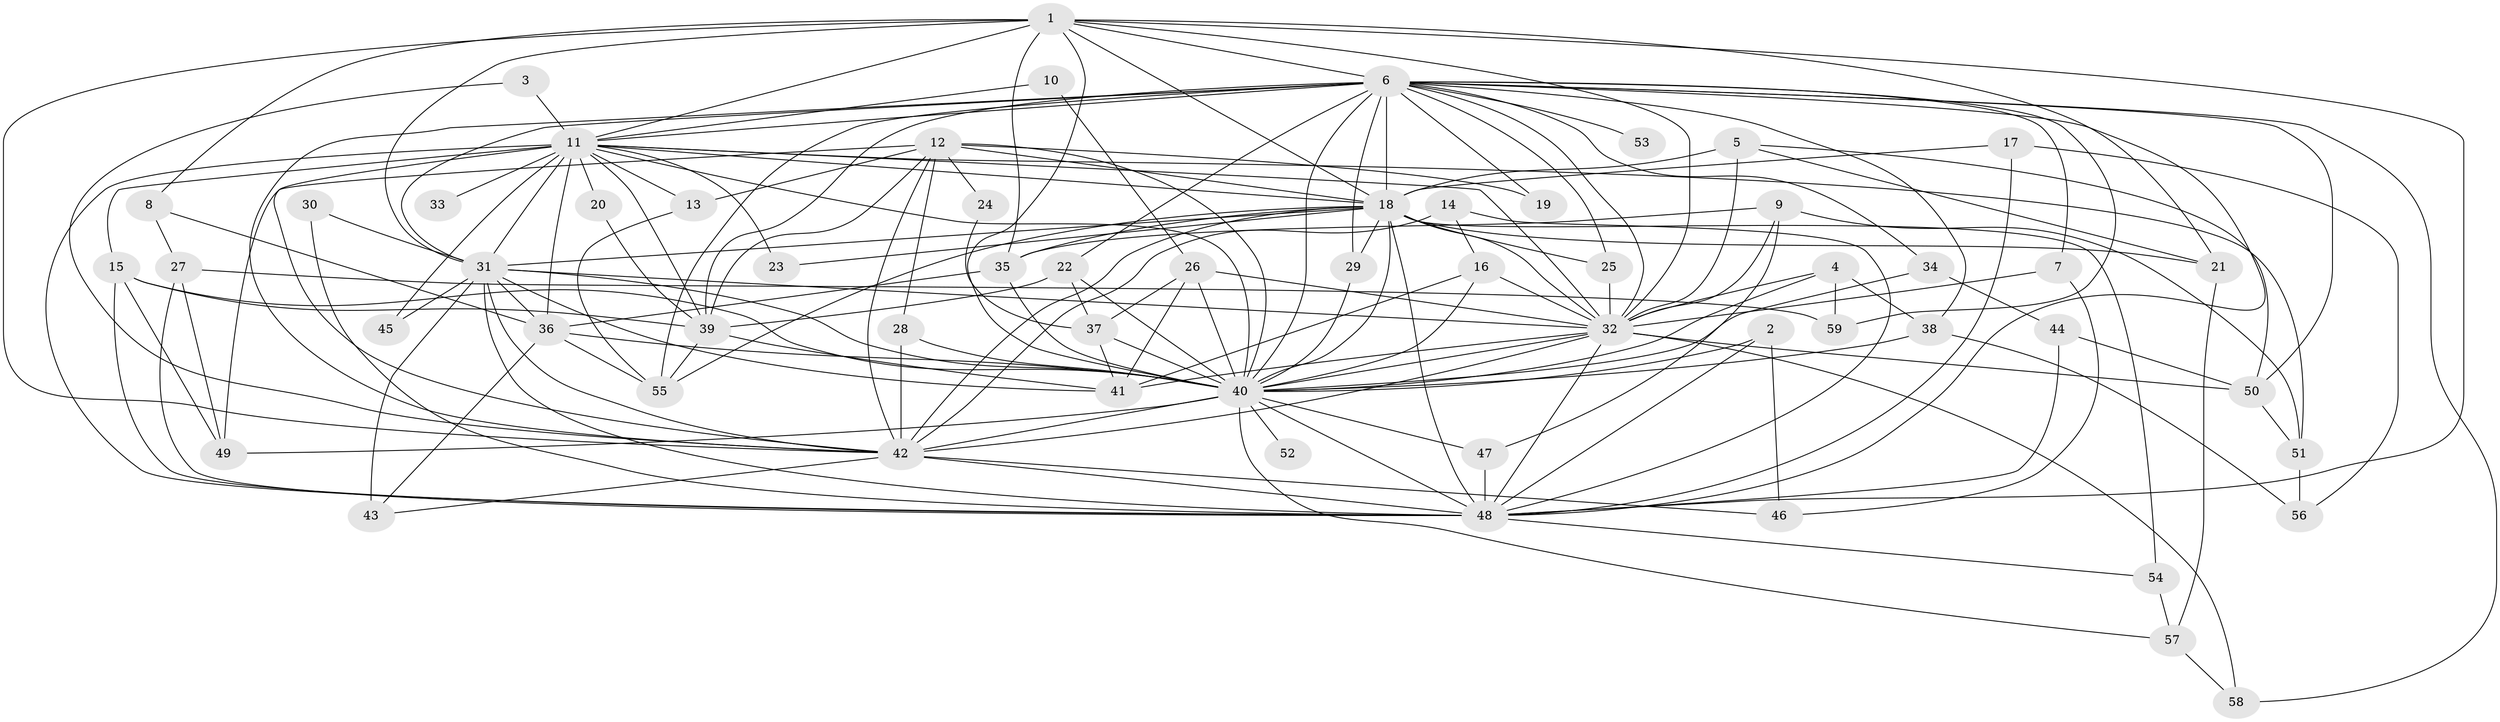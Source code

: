 // original degree distribution, {23: 0.01694915254237288, 31: 0.00847457627118644, 22: 0.00847457627118644, 24: 0.00847457627118644, 21: 0.01694915254237288, 11: 0.00847457627118644, 13: 0.00847457627118644, 25: 0.00847457627118644, 2: 0.5169491525423728, 3: 0.1864406779661017, 6: 0.01694915254237288, 5: 0.03389830508474576, 4: 0.13559322033898305, 7: 0.00847457627118644, 9: 0.00847457627118644, 8: 0.00847457627118644}
// Generated by graph-tools (version 1.1) at 2025/01/03/09/25 03:01:20]
// undirected, 59 vertices, 167 edges
graph export_dot {
graph [start="1"]
  node [color=gray90,style=filled];
  1;
  2;
  3;
  4;
  5;
  6;
  7;
  8;
  9;
  10;
  11;
  12;
  13;
  14;
  15;
  16;
  17;
  18;
  19;
  20;
  21;
  22;
  23;
  24;
  25;
  26;
  27;
  28;
  29;
  30;
  31;
  32;
  33;
  34;
  35;
  36;
  37;
  38;
  39;
  40;
  41;
  42;
  43;
  44;
  45;
  46;
  47;
  48;
  49;
  50;
  51;
  52;
  53;
  54;
  55;
  56;
  57;
  58;
  59;
  1 -- 6 [weight=2.0];
  1 -- 8 [weight=1.0];
  1 -- 11 [weight=2.0];
  1 -- 18 [weight=2.0];
  1 -- 21 [weight=1.0];
  1 -- 31 [weight=4.0];
  1 -- 32 [weight=2.0];
  1 -- 35 [weight=1.0];
  1 -- 40 [weight=2.0];
  1 -- 42 [weight=3.0];
  1 -- 48 [weight=2.0];
  2 -- 40 [weight=1.0];
  2 -- 46 [weight=1.0];
  2 -- 48 [weight=1.0];
  3 -- 11 [weight=1.0];
  3 -- 42 [weight=1.0];
  4 -- 32 [weight=1.0];
  4 -- 38 [weight=1.0];
  4 -- 40 [weight=1.0];
  4 -- 59 [weight=1.0];
  5 -- 18 [weight=2.0];
  5 -- 21 [weight=1.0];
  5 -- 32 [weight=1.0];
  5 -- 50 [weight=1.0];
  6 -- 7 [weight=1.0];
  6 -- 11 [weight=1.0];
  6 -- 18 [weight=1.0];
  6 -- 19 [weight=1.0];
  6 -- 22 [weight=1.0];
  6 -- 25 [weight=1.0];
  6 -- 29 [weight=1.0];
  6 -- 31 [weight=2.0];
  6 -- 32 [weight=1.0];
  6 -- 34 [weight=1.0];
  6 -- 38 [weight=1.0];
  6 -- 39 [weight=1.0];
  6 -- 40 [weight=1.0];
  6 -- 42 [weight=1.0];
  6 -- 48 [weight=1.0];
  6 -- 50 [weight=1.0];
  6 -- 53 [weight=1.0];
  6 -- 55 [weight=1.0];
  6 -- 58 [weight=1.0];
  6 -- 59 [weight=1.0];
  7 -- 32 [weight=1.0];
  7 -- 46 [weight=1.0];
  8 -- 27 [weight=1.0];
  8 -- 36 [weight=1.0];
  9 -- 32 [weight=1.0];
  9 -- 35 [weight=1.0];
  9 -- 47 [weight=1.0];
  9 -- 51 [weight=1.0];
  10 -- 11 [weight=1.0];
  10 -- 26 [weight=1.0];
  11 -- 13 [weight=1.0];
  11 -- 15 [weight=1.0];
  11 -- 18 [weight=1.0];
  11 -- 20 [weight=1.0];
  11 -- 23 [weight=1.0];
  11 -- 31 [weight=3.0];
  11 -- 32 [weight=1.0];
  11 -- 33 [weight=1.0];
  11 -- 36 [weight=1.0];
  11 -- 39 [weight=1.0];
  11 -- 40 [weight=1.0];
  11 -- 42 [weight=1.0];
  11 -- 45 [weight=3.0];
  11 -- 48 [weight=1.0];
  11 -- 51 [weight=1.0];
  12 -- 13 [weight=1.0];
  12 -- 18 [weight=1.0];
  12 -- 19 [weight=1.0];
  12 -- 24 [weight=1.0];
  12 -- 28 [weight=1.0];
  12 -- 39 [weight=1.0];
  12 -- 40 [weight=1.0];
  12 -- 42 [weight=1.0];
  12 -- 49 [weight=1.0];
  13 -- 55 [weight=1.0];
  14 -- 16 [weight=1.0];
  14 -- 42 [weight=1.0];
  14 -- 48 [weight=1.0];
  15 -- 39 [weight=1.0];
  15 -- 40 [weight=1.0];
  15 -- 48 [weight=2.0];
  15 -- 49 [weight=1.0];
  16 -- 32 [weight=1.0];
  16 -- 40 [weight=1.0];
  16 -- 41 [weight=1.0];
  17 -- 18 [weight=1.0];
  17 -- 48 [weight=2.0];
  17 -- 56 [weight=1.0];
  18 -- 21 [weight=1.0];
  18 -- 23 [weight=1.0];
  18 -- 25 [weight=1.0];
  18 -- 29 [weight=1.0];
  18 -- 31 [weight=2.0];
  18 -- 32 [weight=1.0];
  18 -- 35 [weight=1.0];
  18 -- 40 [weight=1.0];
  18 -- 42 [weight=2.0];
  18 -- 48 [weight=1.0];
  18 -- 54 [weight=2.0];
  18 -- 55 [weight=1.0];
  20 -- 39 [weight=1.0];
  21 -- 57 [weight=1.0];
  22 -- 37 [weight=1.0];
  22 -- 39 [weight=1.0];
  22 -- 40 [weight=1.0];
  24 -- 37 [weight=1.0];
  25 -- 32 [weight=1.0];
  26 -- 32 [weight=1.0];
  26 -- 37 [weight=1.0];
  26 -- 40 [weight=1.0];
  26 -- 41 [weight=1.0];
  27 -- 48 [weight=1.0];
  27 -- 49 [weight=1.0];
  27 -- 59 [weight=1.0];
  28 -- 40 [weight=1.0];
  28 -- 42 [weight=1.0];
  29 -- 40 [weight=1.0];
  30 -- 31 [weight=1.0];
  30 -- 48 [weight=1.0];
  31 -- 32 [weight=2.0];
  31 -- 36 [weight=1.0];
  31 -- 40 [weight=1.0];
  31 -- 41 [weight=1.0];
  31 -- 42 [weight=2.0];
  31 -- 43 [weight=1.0];
  31 -- 45 [weight=1.0];
  31 -- 48 [weight=1.0];
  32 -- 40 [weight=1.0];
  32 -- 41 [weight=1.0];
  32 -- 42 [weight=1.0];
  32 -- 48 [weight=1.0];
  32 -- 50 [weight=1.0];
  32 -- 58 [weight=2.0];
  34 -- 40 [weight=1.0];
  34 -- 44 [weight=1.0];
  35 -- 36 [weight=1.0];
  35 -- 40 [weight=1.0];
  36 -- 40 [weight=1.0];
  36 -- 43 [weight=1.0];
  36 -- 55 [weight=1.0];
  37 -- 40 [weight=1.0];
  37 -- 41 [weight=1.0];
  38 -- 40 [weight=1.0];
  38 -- 56 [weight=1.0];
  39 -- 41 [weight=1.0];
  39 -- 55 [weight=1.0];
  40 -- 42 [weight=3.0];
  40 -- 47 [weight=1.0];
  40 -- 48 [weight=2.0];
  40 -- 49 [weight=1.0];
  40 -- 52 [weight=1.0];
  40 -- 57 [weight=1.0];
  42 -- 43 [weight=1.0];
  42 -- 46 [weight=1.0];
  42 -- 48 [weight=2.0];
  44 -- 48 [weight=1.0];
  44 -- 50 [weight=1.0];
  47 -- 48 [weight=2.0];
  48 -- 54 [weight=1.0];
  50 -- 51 [weight=1.0];
  51 -- 56 [weight=1.0];
  54 -- 57 [weight=1.0];
  57 -- 58 [weight=1.0];
}
